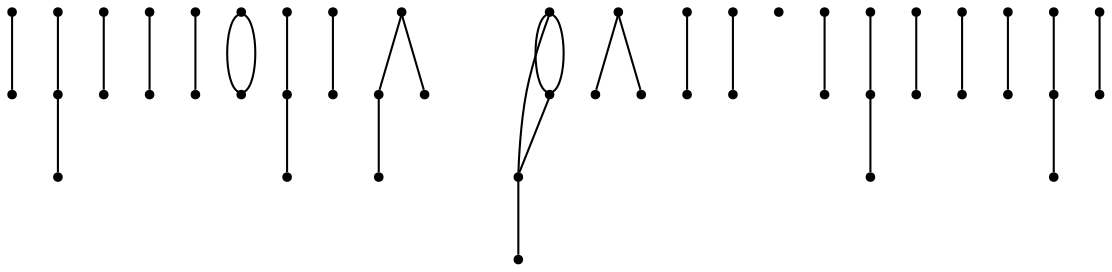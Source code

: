 graph {
  node [shape=point,comment="{\"directed\":false,\"doi\":\"10.1007/3-540-37623-2_15\",\"figure\":\"2 (2)\"}"]

  v0 [pos="1377.2944957618092,1325.5766270955398"]
  v1 [pos="1377.2944957618095,1276.0766703287757"]
  v2 [pos="1328.5399205325098,1449.576731363932"]
  v3 [pos="1328.5399205325098,1400.0767745971675"]
  v4 [pos="1328.5399205325098,1499.0766881306963"]
  v5 [pos="1304.0377535720436,1325.57662709554"]
  v6 [pos="1304.0377535720436,1276.0766703287754"]
  v7 [pos="1255.283178342744,830.5767415364578"]
  v8 [pos="1255.283178342744,781.0767211914058"]
  v9 [pos="1231.0308972422872,1202.0766932169593"]
  v10 [pos="1231.0308972422872,1152.576704661051"]
  v11 [pos="1204.0284728295842,1697.0767695109046"]
  v12 [pos="1206.5286031134444,954.576750437418"]
  v13 [pos="1206.5286031134442,905.07676188151"]
  v14 [pos="1206.5286031134442,1004.0767072041826"]
  v15 [pos="1182.0263725687898,830.5767415364578"]
  v16 [pos="1182.0263725687898,781.0767211914058"]
  v17 [pos="1157.7741550525213,1400.0767745971675"]
  v18 [pos="1157.774155052521,1697.0767695109046"]
  v19 [pos="1157.7741550525213,1152.576704661051"]
  v20 [pos="1133.2718609236786,1350.57662709554"]
  v21 [pos="1133.5218739520647,1301.0766703287754"]
  v22 [pos="1133.2718609236786,1449.576731363932"]
  v23 [pos="1133.2718609236786,1647.5768127441402"]
  v24 [pos="1133.2718609236786,1598.0767288208003"]
  v25 [pos="1133.2718609236786,1746.5766626993811"]
  v26 [pos="1133.2718609236786,1103.0767161051426"]
  v27 [pos="1133.2718609236786,1202.0766932169593"]
  v28 [pos="1133.2718609236786,1499.0766881306963"]
  v29 [pos="1133.2718609236786,1796.0766830444331"]
  v30 [pos="1109.0195798232219,1400.0767745971675"]
  v31 [pos="1109.0195798232219,1697.0767695109046"]
  v32 [pos="1109.0195798232219,1152.576704661051"]
  v33 [pos="1084.517285694379,830.576741536458"]
  v34 [pos="1084.517285694379,781.0767211914058"]
  v35 [pos="1060.2650681781106,1697.0767695109046"]
  v36 [pos="1060.0150551497245,954.5767504374182"]
  v37 [pos="1060.0150551497245,905.07676188151"]
  v38 [pos="1060.0150551497245,1004.0767072041826"]
  v39 [pos="1035.762837633456,1202.0766932169593"]
  v40 [pos="1035.762837633456,1152.576704661051"]
  v41 [pos="1011.2605435046132,830.576741536458"]
  v42 [pos="1011.260543504613,781.0767211914058"]
  v43 [pos="962.5059682753135,1325.5766270955398"]
  v44 [pos="962.5059682753135,1276.0766703287757"]
  v45 [pos="938.003737730659,1449.5767313639317"]
  v46 [pos="938.0037377306589,1400.0767745971675"]
  v47 [pos="938.0037377306589,1499.0766881306963"]
  v48 [pos="889.2492260855478,1325.57662709554"]
  v49 [pos="889.2492260855478,1276.0766703287754"]

  v0 -- v1 [id="-1",pos="1377.2944957618092,1325.5766270955398 1377.2944957618095,1276.0766703287757 1377.2944957618095,1276.0766703287757 1377.2944957618095,1276.0766703287757"]
  v2 -- v3 [id="-2",pos="1328.5399205325098,1449.576731363932 1328.5399205325098,1400.0767745971675 1328.5399205325098,1400.0767745971675 1328.5399205325098,1400.0767745971675"]
  v4 -- v2 [id="-3",pos="1328.5399205325098,1499.0766881306963 1328.5399205325098,1449.576731363932 1328.5399205325098,1449.576731363932 1328.5399205325098,1449.576731363932"]
  v5 -- v6 [id="-4",pos="1304.0377535720436,1325.57662709554 1304.0377535720436,1276.0766703287754 1304.0377535720436,1276.0766703287754 1304.0377535720436,1276.0766703287754"]
  v48 -- v49 [id="-5",pos="889.2492260855478,1325.57662709554 889.2492260855478,1276.0766703287754 889.2492260855478,1276.0766703287754 889.2492260855478,1276.0766703287754"]
  v7 -- v8 [id="-6",pos="1255.283178342744,830.5767415364578 1255.283178342744,781.0767211914058 1255.283178342744,781.0767211914058 1255.283178342744,781.0767211914058"]
  v9 -- v10 [id="-7",pos="1231.0308972422872,1202.0766932169593 1231.0308972422872,1152.576704661051 1231.0308972422872,1152.576704661051 1231.0308972422872,1152.576704661051"]
  v11 -- v35 [id="-8",pos="1204.0284728295842,1697.0767695109046 1206.6036960398237,1771.4311319986975 1206.6036960398237,1771.4311319986975 1206.6036960398237,1771.4311319986975 1060.1693103905343,1771.4311319986975 1060.1693103905343,1771.4311319986975 1060.1693103905343,1771.4311319986975 1060.2650681781106,1697.0767695109046 1060.2650681781106,1697.0767695109046 1060.2650681781106,1697.0767695109046"]
  v11 -- v35 [id="-9",pos="1204.0284728295842,1697.0767695109046 1206.6036960398237,1622.8601175944007 1206.6036960398237,1622.8601175944007 1206.6036960398237,1622.8601175944007 1060.1693103905343,1622.8601175944007 1060.1693103905343,1622.8601175944007 1060.1693103905343,1622.8601175944007 1060.2650681781106,1697.0767695109046 1060.2650681781106,1697.0767695109046 1060.2650681781106,1697.0767695109046"]
  v47 -- v45 [id="-10",pos="938.0037377306589,1499.0766881306963 938.003737730659,1449.5767313639317 938.003737730659,1449.5767313639317 938.003737730659,1449.5767313639317"]
  v12 -- v13 [id="-11",pos="1206.5286031134444,954.576750437418 1206.5286031134442,905.07676188151 1206.5286031134442,905.07676188151 1206.5286031134442,905.07676188151"]
  v14 -- v12 [id="-12",pos="1206.5286031134442,1004.0767072041826 1206.5286031134444,954.576750437418 1206.5286031134444,954.576750437418 1206.5286031134444,954.576750437418"]
  v43 -- v44 [id="-14",pos="962.5059682753135,1325.5766270955398 962.5059682753135,1276.0766703287757 962.5059682753135,1276.0766703287757 962.5059682753135,1276.0766703287757"]
  v15 -- v16 [id="-16",pos="1182.0263725687898,830.5767415364578 1182.0263725687898,781.0767211914058 1182.0263725687898,781.0767211914058 1182.0263725687898,781.0767211914058"]
  v17 -- v20 [id="-17",pos="1157.7741550525213,1400.0767745971675 1157.8741729807134,1375.156056722005 1157.8741729807134,1375.156056722005 1157.8741729807134,1375.156056722005 1133.4677638078233,1375.156056722005 1133.4677638078233,1375.156056722005 1133.4677638078233,1375.156056722005 1133.2718609236786,1350.57662709554 1133.2718609236786,1350.57662709554 1133.2718609236786,1350.57662709554"]
  v41 -- v42 [id="-18",pos="1011.2605435046132,830.576741536458 1011.260543504613,781.0767211914058 1011.260543504613,781.0767211914058 1011.260543504613,781.0767211914058"]
  v17 -- v30 [id="-19",pos="1157.7741550525213,1400.0767745971675 1157.8741729807134,1424.680999755859 1157.8741729807134,1424.680999755859 1157.8741729807134,1424.680999755859 1133.4677638078233,1424.680999755859 1133.4677638078233,1424.680999755859 1133.4677638078233,1424.680999755859 1109.0612274665566,1424.680999755859 1109.0612274665566,1424.680999755859 1109.0612274665566,1424.680999755859 1109.0195798232219,1400.0767745971675 1109.0195798232219,1400.0767745971675 1109.0195798232219,1400.0767745971675"]
  v39 -- v40 [id="-20",pos="1035.762837633456,1202.0766932169593 1035.762837633456,1152.576704661051 1035.762837633456,1152.576704661051 1035.762837633456,1152.576704661051"]
  v18 -- v23 [id="-21",pos="1157.774155052521,1697.0767695109046 1157.8741729807134,1672.2978312174475 1157.8741729807134,1672.2978312174475 1157.8741729807134,1672.2978312174475 1133.4677638078233,1672.2978312174475 1133.4677638078233,1672.2978312174475 1133.4677638078233,1672.2978312174475 1133.2718609236786,1647.5768127441402 1133.2718609236786,1647.5768127441402 1133.2718609236786,1647.5768127441402"]
  v18 -- v31 [id="-22",pos="1157.774155052521,1697.0767695109046 1157.8741729807134,1721.8227742513018 1157.8741729807134,1721.8227742513018 1157.8741729807134,1721.8227742513018 1133.4677638078233,1721.8227742513018 1133.4677638078233,1721.8227742513018 1133.4677638078233,1721.8227742513018 1109.0612274665566,1721.8227742513018 1109.0612274665566,1721.8227742513018 1109.0612274665566,1721.8227742513018 1109.0195798232219,1697.0767695109046 1109.0195798232219,1697.0767695109046 1109.0195798232219,1697.0767695109046"]
  v19 -- v26 [id="-23",pos="1157.7741550525213,1152.576704661051 1157.7908776940435,1127.622639973958 1157.7908776940435,1127.622639973958 1157.7908776940435,1127.622639973958 1133.3885379092046,1127.622639973958 1133.3885379092046,1127.622639973958 1133.3885379092046,1127.622639973958 1133.2718609236786,1103.0767161051426 1133.2718609236786,1103.0767161051426 1133.2718609236786,1103.0767161051426"]
  v36 -- v37 [id="-24",pos="1060.0150551497245,954.5767504374182 1060.0150551497245,905.07676188151 1060.0150551497245,905.07676188151 1060.0150551497245,905.07676188151"]
  v38 -- v36 [id="-25",pos="1060.0150551497245,1004.0767072041826 1060.0150551497245,954.5767504374182 1060.0150551497245,954.5767504374182 1060.0150551497245,954.5767504374182"]
  v19 -- v32 [id="-26",pos="1157.7741550525213,1152.576704661051 1157.7908776940435,1177.1435139973955 1157.7908776940435,1177.1435139973955 1157.7908776940435,1177.1435139973955 1133.3885379092046,1177.1435139973955 1133.3885379092046,1177.1435139973955 1133.3885379092046,1177.1435139973955 1108.9821287363145,1177.1435139973955 1108.9821287363145,1177.1435139973955 1108.9821287363145,1177.1435139973955 1109.0195798232219,1152.576704661051 1109.0195798232219,1152.576704661051 1109.0195798232219,1152.576704661051"]
  v33 -- v34 [id="-31",pos="1084.517285694379,830.576741536458 1084.517285694379,781.0767211914058 1084.517285694379,781.0767211914058 1084.517285694379,781.0767211914058"]
  v31 -- v18 [id="-33",pos="1109.0195798232219,1697.0767695109046 1108.9821287363145,1672.3809916178382 1108.9821287363145,1672.3809916178382 1108.9821287363145,1672.3809916178382 1133.3885379092046,1672.3809916178382 1133.3885379092046,1672.3809916178382 1133.3885379092046,1672.3809916178382 1157.7908776940435,1672.3809916178382 1157.7908776940435,1672.3809916178382 1157.7908776940435,1672.3809916178382 1157.774155052521,1697.0767695109046 1157.774155052521,1697.0767695109046 1157.774155052521,1697.0767695109046"]
  v31 -- v23 [id="-36",pos="1109.0195798232219,1697.0767695109046 1109.0612274665566,1672.2978312174475 1109.0612274665566,1672.2978312174475 1109.0612274665566,1672.2978312174475 1133.4677638078233,1672.2978312174475 1133.4677638078233,1672.2978312174475 1133.4677638078233,1672.2978312174475 1133.2718609236786,1647.5768127441402 1133.2718609236786,1647.5768127441402 1133.2718609236786,1647.5768127441402"]
  v29 -- v25 [id="-40",pos="1133.2718609236786,1796.0766830444331 1133.2718609236786,1746.5766626993811 1133.2718609236786,1746.5766626993811 1133.2718609236786,1746.5766626993811"]
  v20 -- v21 [id="-42",pos="1133.2718609236786,1350.57662709554 1133.5218739520647,1301.0766703287754 1133.5218739520647,1301.0766703287754 1133.5218739520647,1301.0766703287754"]
  v23 -- v24 [id="-47",pos="1133.2718609236786,1647.5768127441402 1133.2718609236786,1598.0767288208003 1133.2718609236786,1598.0767288208003 1133.2718609236786,1598.0767288208003"]
  v45 -- v46 [id="-50",pos="938.003737730659,1449.5767313639317 938.0037377306589,1400.0767745971675 938.0037377306589,1400.0767745971675 938.0037377306589,1400.0767745971675"]
  v28 -- v22 [id="-54",pos="1133.2718609236786,1499.0766881306963 1133.2718609236786,1449.576731363932 1133.2718609236786,1449.576731363932 1133.2718609236786,1449.576731363932"]
}